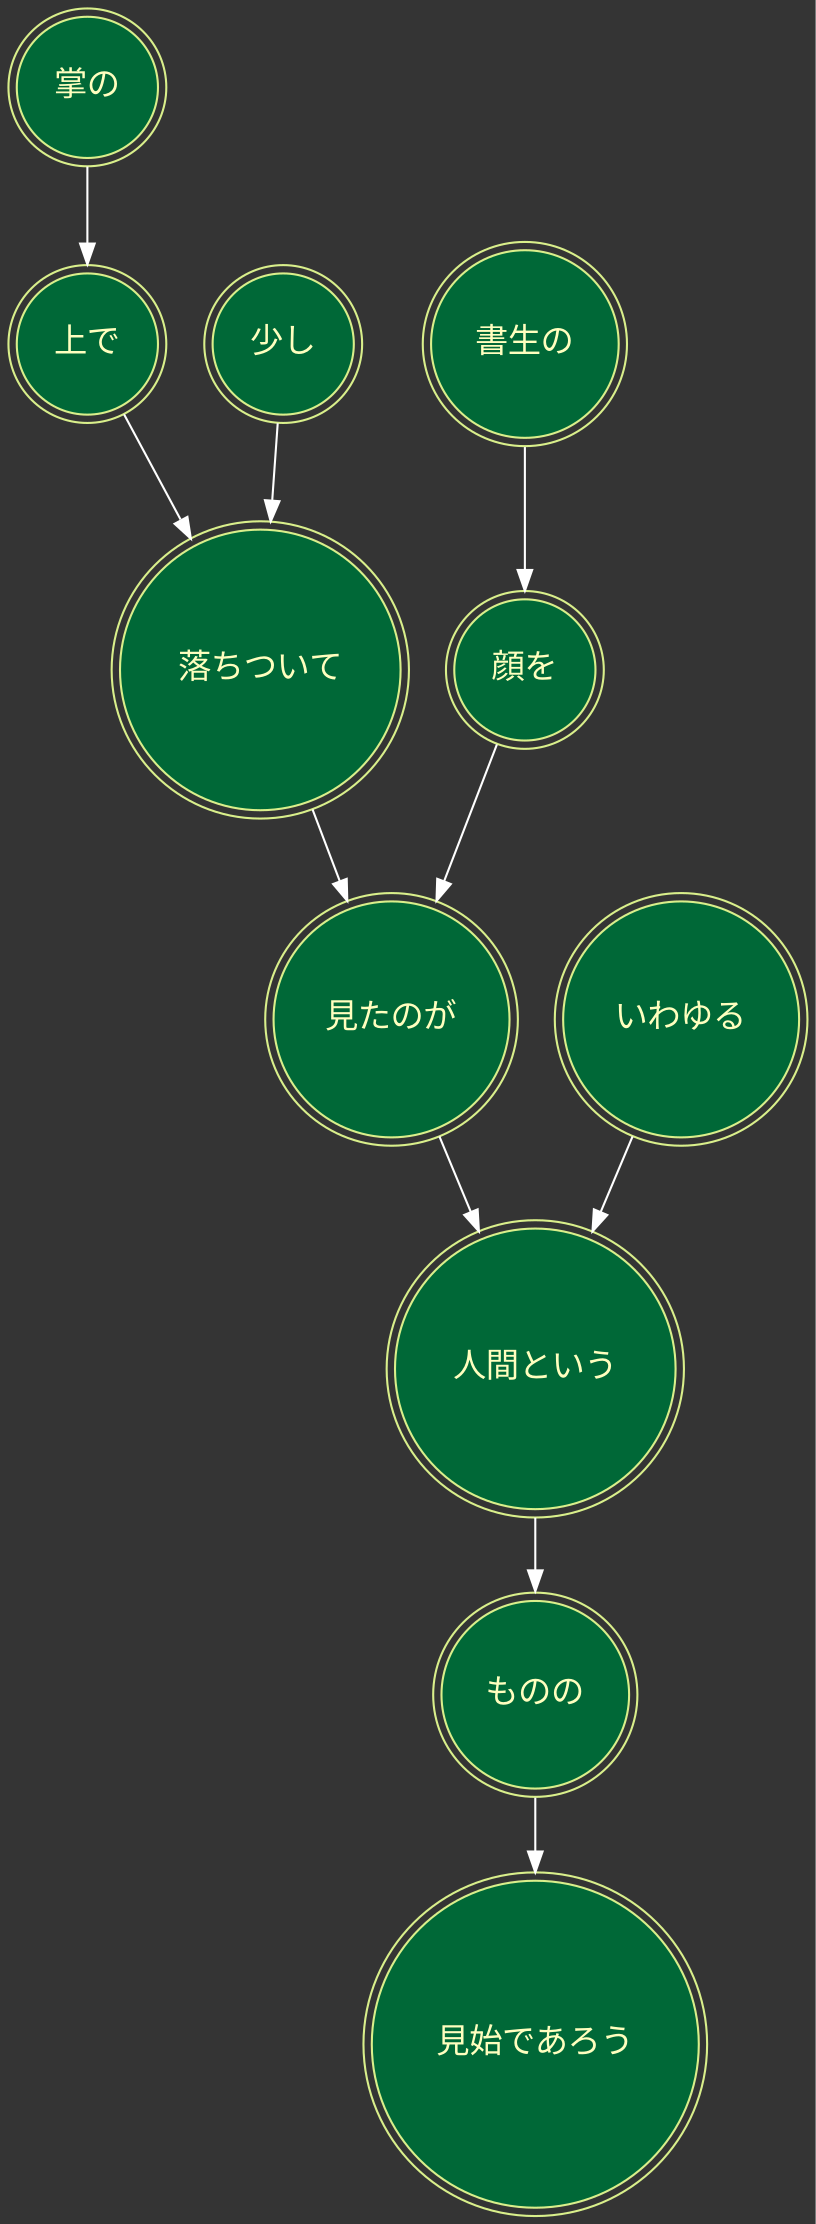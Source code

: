 digraph G {
	bgcolor="#343434";
	掌の->上で[ color=white ];
	上で->落ちついて[ color=white ];
	少し->落ちついて[ color=white ];
	落ちついて->見たのが[ color=white ];
	書生の->顔を[ color=white ];
	顔を->見たのが[ color=white ];
	見たのが->人間という[ color=white ];
	いわゆる->人間という[ color=white ];
	人間という->ものの[ color=white ];
	ものの->見始であろう[ color=white ];
	いわゆる [ color=7, colorscheme=rdylgn11, fillcolor=11, fontcolor=6, fontname="Migu 1M", fontsize=16, shape=doublecircle, style="solid,filled" ];
	ものの [ color=7, colorscheme=rdylgn11, fillcolor=11, fontcolor=6, fontname="Migu 1M", fontsize=16, shape=doublecircle, style="solid,filled" ];
	上で [ color=7, colorscheme=rdylgn11, fillcolor=11, fontcolor=6, fontname="Migu 1M", fontsize=16, shape=doublecircle, style="solid,filled" ];
	人間という [ color=7, colorscheme=rdylgn11, fillcolor=11, fontcolor=6, fontname="Migu 1M", fontsize=16, shape=doublecircle, style="solid,filled" ];
	少し [ color=7, colorscheme=rdylgn11, fillcolor=11, fontcolor=6, fontname="Migu 1M", fontsize=16, shape=doublecircle, style="solid,filled" ];
	掌の [ color=7, colorscheme=rdylgn11, fillcolor=11, fontcolor=6, fontname="Migu 1M", fontsize=16, shape=doublecircle, style="solid,filled" ];
	書生の [ color=7, colorscheme=rdylgn11, fillcolor=11, fontcolor=6, fontname="Migu 1M", fontsize=16, shape=doublecircle, style="solid,filled" ];
	落ちついて [ color=7, colorscheme=rdylgn11, fillcolor=11, fontcolor=6, fontname="Migu 1M", fontsize=16, shape=doublecircle, style="solid,filled" ];
	見たのが [ color=7, colorscheme=rdylgn11, fillcolor=11, fontcolor=6, fontname="Migu 1M", fontsize=16, shape=doublecircle, style="solid,filled" ];
	見始であろう [ color=7, colorscheme=rdylgn11, fillcolor=11, fontcolor=6, fontname="Migu 1M", fontsize=16, shape=doublecircle, style="solid,filled" ];
	顔を [ color=7, colorscheme=rdylgn11, fillcolor=11, fontcolor=6, fontname="Migu 1M", fontsize=16, shape=doublecircle, style="solid,filled" ];

}

